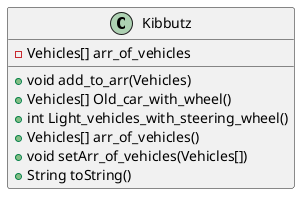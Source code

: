 @startuml
class Kibbutz {
- Vehicles[] arr_of_vehicles
+ void add_to_arr(Vehicles)
+ Vehicles[] Old_car_with_wheel()
+ int Light_vehicles_with_steering_wheel()
+ Vehicles[] arr_of_vehicles()
+ void setArr_of_vehicles(Vehicles[])
+ String toString()
}


@enduml